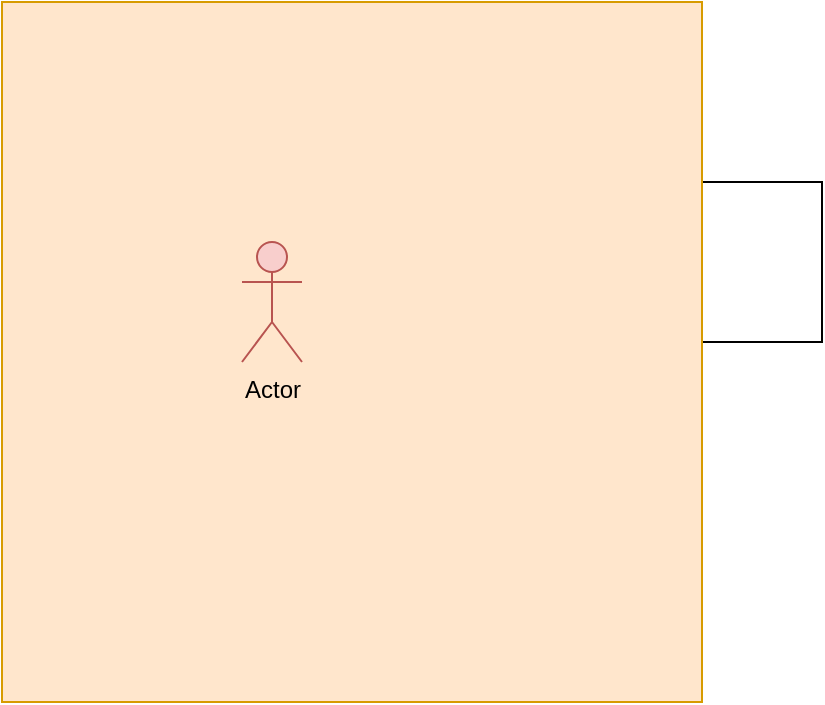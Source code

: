 <mxfile version="21.6.8" type="github">
  <diagram name="第 1 页" id="aZTZah0Qft0eiOVcD9KE">
    <mxGraphModel dx="1434" dy="750" grid="1" gridSize="10" guides="1" tooltips="1" connect="1" arrows="1" fold="1" page="1" pageScale="1" pageWidth="1169" pageHeight="1654" math="0" shadow="0">
      <root>
        <mxCell id="0" />
        <mxCell id="1" parent="0" />
        <mxCell id="85mDGXpb1CZunBH82-GM-1" value="" style="whiteSpace=wrap;html=1;aspect=fixed;" vertex="1" parent="1">
          <mxGeometry x="500" y="310" width="80" height="80" as="geometry" />
        </mxCell>
        <mxCell id="85mDGXpb1CZunBH82-GM-2" value="" style="whiteSpace=wrap;html=1;aspect=fixed;fillColor=#ffe6cc;strokeColor=#d79b00;" vertex="1" parent="1">
          <mxGeometry x="170" y="220" width="350" height="350" as="geometry" />
        </mxCell>
        <mxCell id="85mDGXpb1CZunBH82-GM-3" value="Actor" style="shape=umlActor;verticalLabelPosition=bottom;verticalAlign=top;html=1;outlineConnect=0;fillColor=#f8cecc;strokeColor=#b85450;" vertex="1" parent="1">
          <mxGeometry x="290" y="340" width="30" height="60" as="geometry" />
        </mxCell>
      </root>
    </mxGraphModel>
  </diagram>
</mxfile>
